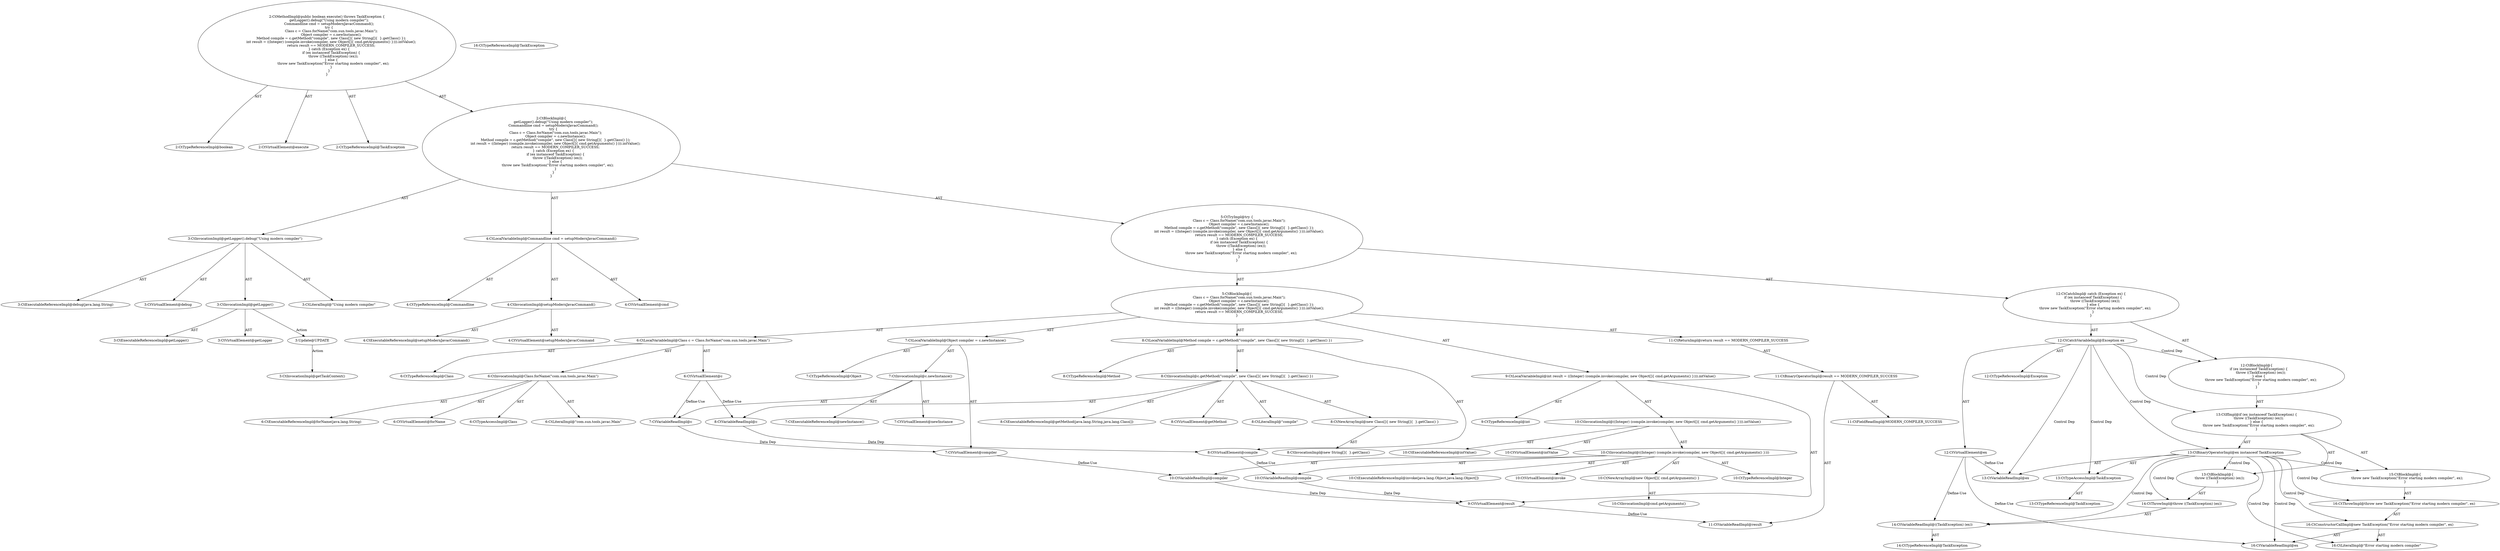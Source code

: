 digraph "execute#?" {
0 [label="2:CtTypeReferenceImpl@boolean" shape=ellipse]
1 [label="2:CtVirtualElement@execute" shape=ellipse]
2 [label="2:CtTypeReferenceImpl@TaskException" shape=ellipse]
3 [label="3:CtExecutableReferenceImpl@debug(java.lang.String)" shape=ellipse]
4 [label="3:CtVirtualElement@debug" shape=ellipse]
5 [label="3:CtExecutableReferenceImpl@getLogger()" shape=ellipse]
6 [label="3:CtVirtualElement@getLogger" shape=ellipse]
7 [label="3:CtInvocationImpl@getLogger()" shape=ellipse]
8 [label="3:CtLiteralImpl@\"Using modern compiler\"" shape=ellipse]
9 [label="3:CtInvocationImpl@getLogger().debug(\"Using modern compiler\")" shape=ellipse]
10 [label="4:CtTypeReferenceImpl@Commandline" shape=ellipse]
11 [label="4:CtExecutableReferenceImpl@setupModernJavacCommand()" shape=ellipse]
12 [label="4:CtVirtualElement@setupModernJavacCommand" shape=ellipse]
13 [label="4:CtInvocationImpl@setupModernJavacCommand()" shape=ellipse]
14 [label="4:CtVirtualElement@cmd" shape=ellipse]
15 [label="4:CtLocalVariableImpl@Commandline cmd = setupModernJavacCommand()" shape=ellipse]
16 [label="6:CtTypeReferenceImpl@Class" shape=ellipse]
17 [label="6:CtExecutableReferenceImpl@forName(java.lang.String)" shape=ellipse]
18 [label="6:CtVirtualElement@forName" shape=ellipse]
19 [label="6:CtTypeAccessImpl@Class" shape=ellipse]
20 [label="6:CtLiteralImpl@\"com.sun.tools.javac.Main\"" shape=ellipse]
21 [label="6:CtInvocationImpl@Class.forName(\"com.sun.tools.javac.Main\")" shape=ellipse]
22 [label="6:CtVirtualElement@c" shape=ellipse]
23 [label="6:CtLocalVariableImpl@Class c = Class.forName(\"com.sun.tools.javac.Main\")" shape=ellipse]
24 [label="7:CtTypeReferenceImpl@Object" shape=ellipse]
25 [label="7:CtExecutableReferenceImpl@newInstance()" shape=ellipse]
26 [label="7:CtVirtualElement@newInstance" shape=ellipse]
27 [label="7:CtVariableReadImpl@c" shape=ellipse]
28 [label="7:CtInvocationImpl@c.newInstance()" shape=ellipse]
29 [label="7:CtVirtualElement@compiler" shape=ellipse]
30 [label="7:CtLocalVariableImpl@Object compiler = c.newInstance()" shape=ellipse]
31 [label="8:CtTypeReferenceImpl@Method" shape=ellipse]
32 [label="8:CtExecutableReferenceImpl@getMethod(java.lang.String,java.lang.Class[])" shape=ellipse]
33 [label="8:CtVirtualElement@getMethod" shape=ellipse]
34 [label="8:CtVariableReadImpl@c" shape=ellipse]
35 [label="8:CtLiteralImpl@\"compile\"" shape=ellipse]
36 [label="8:CtNewArrayImpl@new Class[]\{ new String[]\{  \}.getClass() \}" shape=ellipse]
37 [label="8:CtInvocationImpl@new String[]\{  \}.getClass()" shape=ellipse]
38 [label="8:CtInvocationImpl@c.getMethod(\"compile\", new Class[]\{ new String[]\{  \}.getClass() \})" shape=ellipse]
39 [label="8:CtVirtualElement@compile" shape=ellipse]
40 [label="8:CtLocalVariableImpl@Method compile = c.getMethod(\"compile\", new Class[]\{ new String[]\{  \}.getClass() \})" shape=ellipse]
41 [label="9:CtTypeReferenceImpl@int" shape=ellipse]
42 [label="10:CtExecutableReferenceImpl@intValue()" shape=ellipse]
43 [label="10:CtVirtualElement@intValue" shape=ellipse]
44 [label="10:CtExecutableReferenceImpl@invoke(java.lang.Object,java.lang.Object[])" shape=ellipse]
45 [label="10:CtVirtualElement@invoke" shape=ellipse]
46 [label="10:CtVariableReadImpl@compile" shape=ellipse]
47 [label="10:CtVariableReadImpl@compiler" shape=ellipse]
48 [label="10:CtNewArrayImpl@new Object[]\{ cmd.getArguments() \}" shape=ellipse]
49 [label="10:CtInvocationImpl@cmd.getArguments()" shape=ellipse]
50 [label="10:CtInvocationImpl@((Integer) (compile.invoke(compiler, new Object[]\{ cmd.getArguments() \})))" shape=ellipse]
51 [label="10:CtTypeReferenceImpl@Integer" shape=ellipse]
52 [label="10:CtInvocationImpl@((Integer) (compile.invoke(compiler, new Object[]\{ cmd.getArguments() \}))).intValue()" shape=ellipse]
53 [label="9:CtVirtualElement@result" shape=ellipse]
54 [label="9:CtLocalVariableImpl@int result = ((Integer) (compile.invoke(compiler, new Object[]\{ cmd.getArguments() \}))).intValue()" shape=ellipse]
55 [label="11:CtVariableReadImpl@result" shape=ellipse]
56 [label="11:CtFieldReadImpl@MODERN_COMPILER_SUCCESS" shape=ellipse]
57 [label="11:CtBinaryOperatorImpl@result == MODERN_COMPILER_SUCCESS" shape=ellipse]
58 [label="11:CtReturnImpl@return result == MODERN_COMPILER_SUCCESS" shape=ellipse]
59 [label="5:CtBlockImpl@\{
    Class c = Class.forName(\"com.sun.tools.javac.Main\");
    Object compiler = c.newInstance();
    Method compile = c.getMethod(\"compile\", new Class[]\{ new String[]\{  \}.getClass() \});
    int result = ((Integer) (compile.invoke(compiler, new Object[]\{ cmd.getArguments() \}))).intValue();
    return result == MODERN_COMPILER_SUCCESS;
\}" shape=ellipse]
60 [label="12:CtVirtualElement@ex" shape=ellipse]
61 [label="12:CtTypeReferenceImpl@Exception" shape=ellipse]
62 [label="12:CtCatchVariableImpl@Exception ex" shape=ellipse]
63 [label="13:CtVariableReadImpl@ex" shape=ellipse]
64 [label="13:CtTypeAccessImpl@TaskException" shape=ellipse]
65 [label="13:CtTypeReferenceImpl@TaskException" shape=ellipse]
66 [label="13:CtBinaryOperatorImpl@ex instanceof TaskException" shape=ellipse]
67 [label="14:CtVariableReadImpl@((TaskException) (ex))" shape=ellipse]
68 [label="14:CtTypeReferenceImpl@TaskException" shape=ellipse]
69 [label="14:CtThrowImpl@throw ((TaskException) (ex))" shape=ellipse]
70 [label="13:CtBlockImpl@\{
    throw ((TaskException) (ex));
\}" shape=ellipse]
71 [label="16:CtTypeReferenceImpl@TaskException" shape=ellipse]
72 [label="16:CtLiteralImpl@\"Error starting modern compiler\"" shape=ellipse]
73 [label="16:CtVariableReadImpl@ex" shape=ellipse]
74 [label="16:CtConstructorCallImpl@new TaskException(\"Error starting modern compiler\", ex)" shape=ellipse]
75 [label="16:CtThrowImpl@throw new TaskException(\"Error starting modern compiler\", ex)" shape=ellipse]
76 [label="15:CtBlockImpl@\{
    throw new TaskException(\"Error starting modern compiler\", ex);
\}" shape=ellipse]
77 [label="13:CtIfImpl@if (ex instanceof TaskException) \{
    throw ((TaskException) (ex));
\} else \{
    throw new TaskException(\"Error starting modern compiler\", ex);
\}" shape=ellipse]
78 [label="12:CtBlockImpl@\{
    if (ex instanceof TaskException) \{
        throw ((TaskException) (ex));
    \} else \{
        throw new TaskException(\"Error starting modern compiler\", ex);
    \}
\}" shape=ellipse]
79 [label="12:CtCatchImpl@ catch (Exception ex) \{
    if (ex instanceof TaskException) \{
        throw ((TaskException) (ex));
    \} else \{
        throw new TaskException(\"Error starting modern compiler\", ex);
    \}
\}" shape=ellipse]
80 [label="5:CtTryImpl@try \{
    Class c = Class.forName(\"com.sun.tools.javac.Main\");
    Object compiler = c.newInstance();
    Method compile = c.getMethod(\"compile\", new Class[]\{ new String[]\{  \}.getClass() \});
    int result = ((Integer) (compile.invoke(compiler, new Object[]\{ cmd.getArguments() \}))).intValue();
    return result == MODERN_COMPILER_SUCCESS;
\} catch (Exception ex) \{
    if (ex instanceof TaskException) \{
        throw ((TaskException) (ex));
    \} else \{
        throw new TaskException(\"Error starting modern compiler\", ex);
    \}
\}" shape=ellipse]
81 [label="2:CtBlockImpl@\{
    getLogger().debug(\"Using modern compiler\");
    Commandline cmd = setupModernJavacCommand();
    try \{
        Class c = Class.forName(\"com.sun.tools.javac.Main\");
        Object compiler = c.newInstance();
        Method compile = c.getMethod(\"compile\", new Class[]\{ new String[]\{  \}.getClass() \});
        int result = ((Integer) (compile.invoke(compiler, new Object[]\{ cmd.getArguments() \}))).intValue();
        return result == MODERN_COMPILER_SUCCESS;
    \} catch (Exception ex) \{
        if (ex instanceof TaskException) \{
            throw ((TaskException) (ex));
        \} else \{
            throw new TaskException(\"Error starting modern compiler\", ex);
        \}
    \}
\}" shape=ellipse]
82 [label="2:CtMethodImpl@public boolean execute() throws TaskException \{
    getLogger().debug(\"Using modern compiler\");
    Commandline cmd = setupModernJavacCommand();
    try \{
        Class c = Class.forName(\"com.sun.tools.javac.Main\");
        Object compiler = c.newInstance();
        Method compile = c.getMethod(\"compile\", new Class[]\{ new String[]\{  \}.getClass() \});
        int result = ((Integer) (compile.invoke(compiler, new Object[]\{ cmd.getArguments() \}))).intValue();
        return result == MODERN_COMPILER_SUCCESS;
    \} catch (Exception ex) \{
        if (ex instanceof TaskException) \{
            throw ((TaskException) (ex));
        \} else \{
            throw new TaskException(\"Error starting modern compiler\", ex);
        \}
    \}
\}" shape=ellipse]
83 [label="3:Update@UPDATE" shape=ellipse]
84 [label="3:CtInvocationImpl@getTaskContext()" shape=ellipse]
7 -> 6 [label="AST"];
7 -> 5 [label="AST"];
7 -> 83 [label="Action"];
9 -> 4 [label="AST"];
9 -> 7 [label="AST"];
9 -> 3 [label="AST"];
9 -> 8 [label="AST"];
13 -> 12 [label="AST"];
13 -> 11 [label="AST"];
15 -> 14 [label="AST"];
15 -> 10 [label="AST"];
15 -> 13 [label="AST"];
21 -> 18 [label="AST"];
21 -> 19 [label="AST"];
21 -> 17 [label="AST"];
21 -> 20 [label="AST"];
22 -> 27 [label="Define-Use"];
22 -> 34 [label="Define-Use"];
23 -> 22 [label="AST"];
23 -> 16 [label="AST"];
23 -> 21 [label="AST"];
27 -> 29 [label="Data Dep"];
28 -> 26 [label="AST"];
28 -> 27 [label="AST"];
28 -> 25 [label="AST"];
29 -> 47 [label="Define-Use"];
30 -> 29 [label="AST"];
30 -> 24 [label="AST"];
30 -> 28 [label="AST"];
34 -> 39 [label="Data Dep"];
36 -> 37 [label="AST"];
38 -> 33 [label="AST"];
38 -> 34 [label="AST"];
38 -> 32 [label="AST"];
38 -> 35 [label="AST"];
38 -> 36 [label="AST"];
39 -> 46 [label="Define-Use"];
40 -> 39 [label="AST"];
40 -> 31 [label="AST"];
40 -> 38 [label="AST"];
46 -> 53 [label="Data Dep"];
47 -> 53 [label="Data Dep"];
48 -> 49 [label="AST"];
50 -> 45 [label="AST"];
50 -> 51 [label="AST"];
50 -> 46 [label="AST"];
50 -> 44 [label="AST"];
50 -> 47 [label="AST"];
50 -> 48 [label="AST"];
52 -> 43 [label="AST"];
52 -> 50 [label="AST"];
52 -> 42 [label="AST"];
53 -> 55 [label="Define-Use"];
54 -> 53 [label="AST"];
54 -> 41 [label="AST"];
54 -> 52 [label="AST"];
57 -> 55 [label="AST"];
57 -> 56 [label="AST"];
58 -> 57 [label="AST"];
59 -> 23 [label="AST"];
59 -> 30 [label="AST"];
59 -> 40 [label="AST"];
59 -> 54 [label="AST"];
59 -> 58 [label="AST"];
60 -> 63 [label="Define-Use"];
60 -> 67 [label="Define-Use"];
60 -> 73 [label="Define-Use"];
62 -> 60 [label="AST"];
62 -> 61 [label="AST"];
62 -> 78 [label="Control Dep"];
62 -> 77 [label="Control Dep"];
62 -> 66 [label="Control Dep"];
62 -> 63 [label="Control Dep"];
62 -> 64 [label="Control Dep"];
64 -> 65 [label="AST"];
66 -> 63 [label="AST"];
66 -> 64 [label="AST"];
66 -> 70 [label="Control Dep"];
66 -> 69 [label="Control Dep"];
66 -> 67 [label="Control Dep"];
66 -> 76 [label="Control Dep"];
66 -> 75 [label="Control Dep"];
66 -> 74 [label="Control Dep"];
66 -> 72 [label="Control Dep"];
66 -> 73 [label="Control Dep"];
67 -> 68 [label="AST"];
69 -> 67 [label="AST"];
70 -> 69 [label="AST"];
74 -> 72 [label="AST"];
74 -> 73 [label="AST"];
75 -> 74 [label="AST"];
76 -> 75 [label="AST"];
77 -> 66 [label="AST"];
77 -> 70 [label="AST"];
77 -> 76 [label="AST"];
78 -> 77 [label="AST"];
79 -> 62 [label="AST"];
79 -> 78 [label="AST"];
80 -> 59 [label="AST"];
80 -> 79 [label="AST"];
81 -> 9 [label="AST"];
81 -> 15 [label="AST"];
81 -> 80 [label="AST"];
82 -> 1 [label="AST"];
82 -> 0 [label="AST"];
82 -> 2 [label="AST"];
82 -> 81 [label="AST"];
83 -> 84 [label="Action"];
}